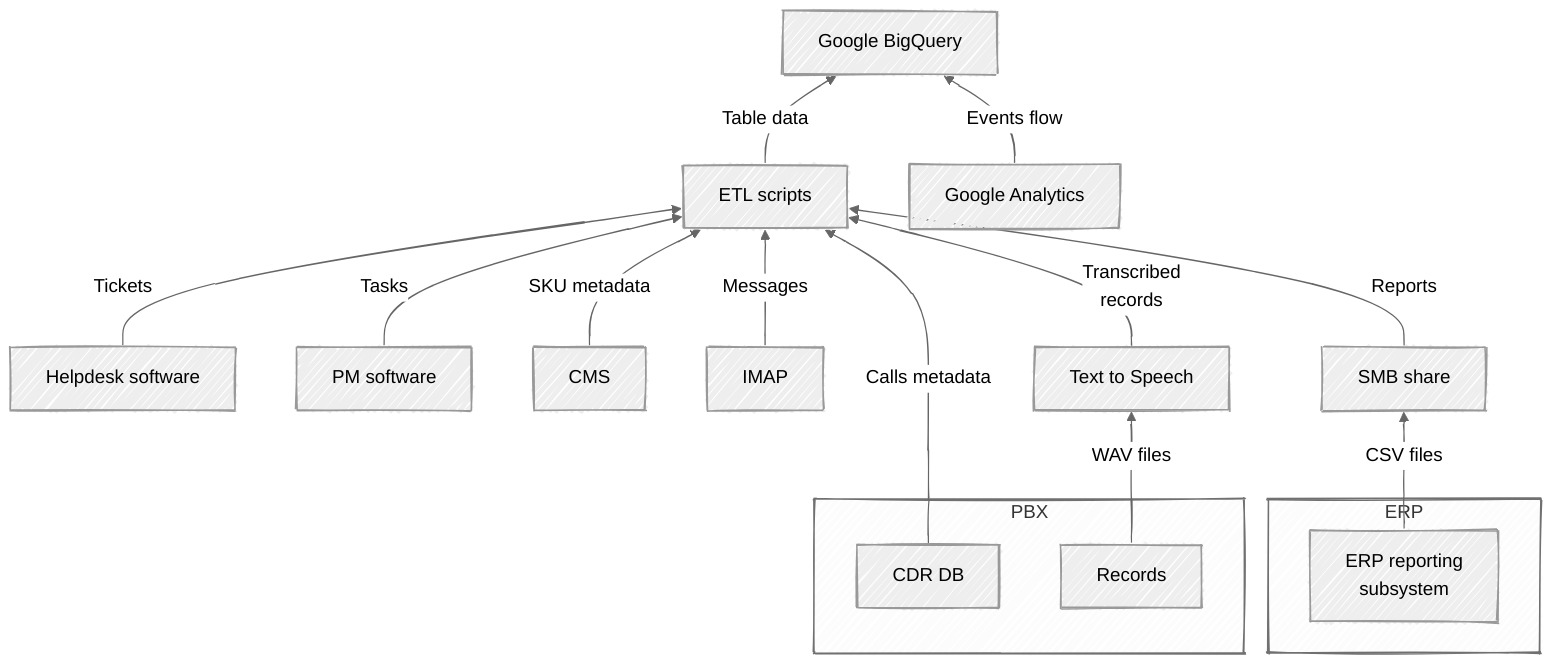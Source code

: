 ---
config:
  look: handDrawn
  theme: neutral
---
flowchart BT
 subgraph s7["PBX"]
        n53["Records"]
        n12["CDR DB"]
  end
  subgraph s8["ERP"]
        n1["ERP reporting<br>subsystem"]
  end
    n1["ERP reporting<br>subsystem"] -- CSV files --> n59
    n6["Helpdesk software"] -- Tickets --> n11
    n7["PM software"] -- Tasks --> n11
    n8["CMS"] -- SKU metadata --> n11
    n9["IMAP"] -- Messages --> n11
    n12 -- Calls metadata --> n11
    n53 -- WAV files --> n54["Text to Speech"]
    n11 -- Table data --> n57["Google BigQuery"]
    n54 -- Transcribed<br>records --> n11
    n58["Google Analytics"] -- Events flow --> n57
    n59["SMB share"] -- Reports --> n11["ETL scripts"]